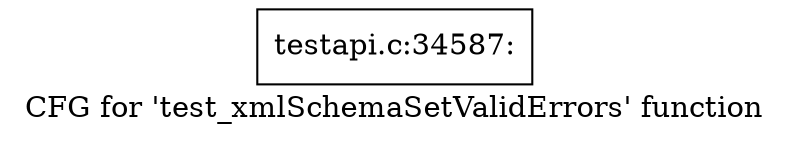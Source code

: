 digraph "CFG for 'test_xmlSchemaSetValidErrors' function" {
	label="CFG for 'test_xmlSchemaSetValidErrors' function";

	Node0x536f170 [shape=record,label="{testapi.c:34587:}"];
}
